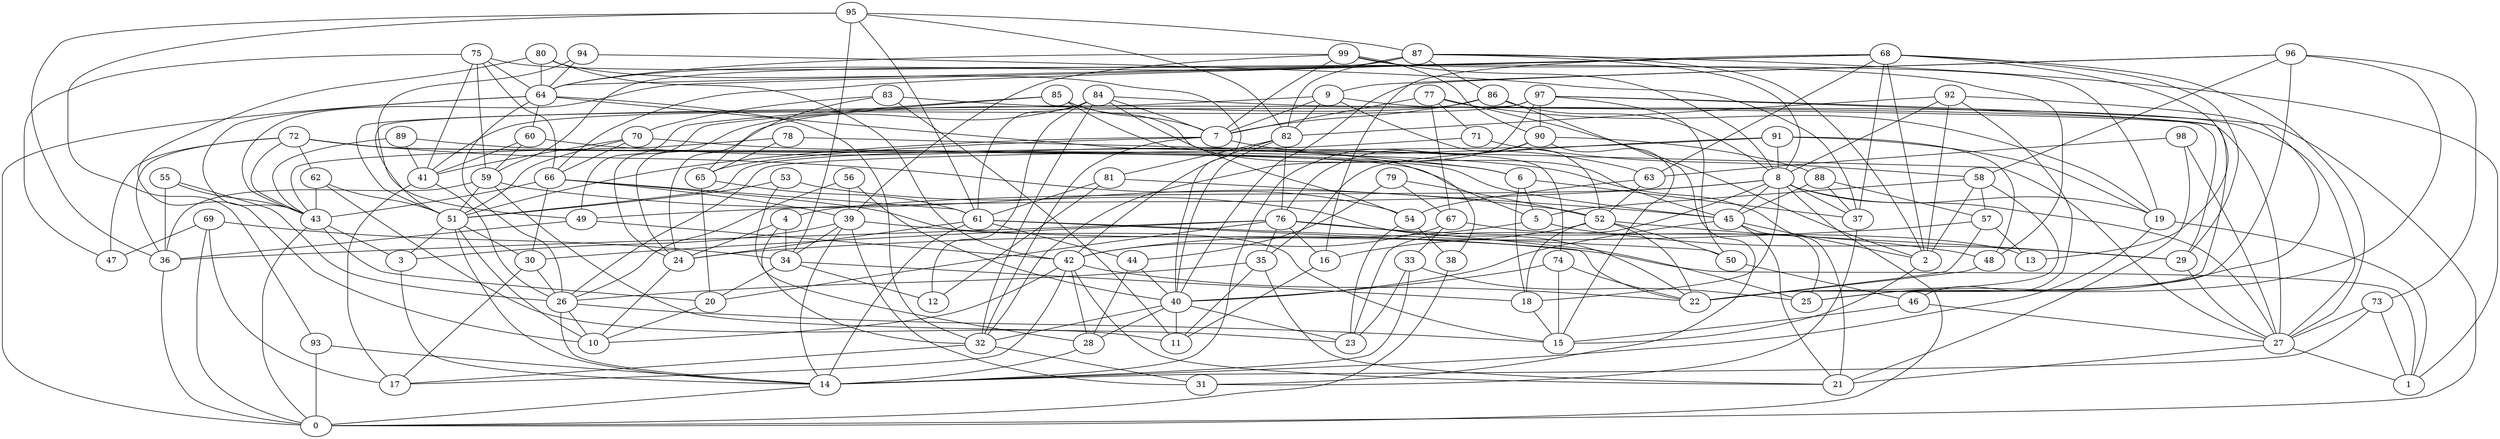 digraph GG_graph {

subgraph G_graph {
edge [color = black]
"60" -> "59" [dir = none]
"60" -> "6" [dir = none]
"60" -> "41" [dir = none]
"78" -> "65" [dir = none]
"78" -> "27" [dir = none]
"78" -> "43" [dir = none]
"49" -> "36" [dir = none]
"49" -> "42" [dir = none]
"83" -> "65" [dir = none]
"83" -> "11" [dir = none]
"83" -> "29" [dir = none]
"83" -> "70" [dir = none]
"87" -> "1" [dir = none]
"87" -> "59" [dir = none]
"87" -> "82" [dir = none]
"87" -> "2" [dir = none]
"87" -> "86" [dir = none]
"87" -> "64" [dir = none]
"87" -> "8" [dir = none]
"89" -> "6" [dir = none]
"89" -> "41" [dir = none]
"89" -> "43" [dir = none]
"88" -> "45" [dir = none]
"88" -> "57" [dir = none]
"88" -> "37" [dir = none]
"98" -> "63" [dir = none]
"98" -> "21" [dir = none]
"98" -> "27" [dir = none]
"79" -> "52" [dir = none]
"79" -> "44" [dir = none]
"79" -> "67" [dir = none]
"56" -> "40" [dir = none]
"56" -> "39" [dir = none]
"56" -> "26" [dir = none]
"26" -> "14" [dir = none]
"26" -> "15" [dir = none]
"26" -> "10" [dir = none]
"41" -> "17" [dir = none]
"41" -> "26" [dir = none]
"74" -> "15" [dir = none]
"74" -> "40" [dir = none]
"74" -> "22" [dir = none]
"2" -> "15" [dir = none]
"97" -> "32" [dir = none]
"97" -> "22" [dir = none]
"97" -> "0" [dir = none]
"97" -> "41" [dir = none]
"97" -> "90" [dir = none]
"97" -> "51" [dir = none]
"97" -> "50" [dir = none]
"71" -> "58" [dir = none]
"71" -> "51" [dir = none]
"53" -> "28" [dir = none]
"53" -> "22" [dir = none]
"53" -> "51" [dir = none]
"52" -> "16" [dir = none]
"52" -> "50" [dir = none]
"52" -> "18" [dir = none]
"52" -> "22" [dir = none]
"52" -> "29" [dir = none]
"92" -> "2" [dir = none]
"92" -> "46" [dir = none]
"92" -> "8" [dir = none]
"92" -> "82" [dir = none]
"92" -> "25" [dir = none]
"82" -> "81" [dir = none]
"82" -> "42" [dir = none]
"82" -> "76" [dir = none]
"82" -> "40" [dir = none]
"68" -> "37" [dir = none]
"68" -> "2" [dir = none]
"68" -> "13" [dir = none]
"68" -> "63" [dir = none]
"68" -> "29" [dir = none]
"68" -> "64" [dir = none]
"68" -> "43" [dir = none]
"68" -> "27" [dir = none]
"68" -> "16" [dir = none]
"68" -> "66" [dir = none]
"94" -> "37" [dir = none]
"94" -> "49" [dir = none]
"94" -> "64" [dir = none]
"70" -> "41" [dir = none]
"70" -> "51" [dir = none]
"70" -> "21" [dir = none]
"70" -> "66" [dir = none]
"66" -> "30" [dir = none]
"66" -> "43" [dir = none]
"66" -> "15" [dir = none]
"66" -> "61" [dir = none]
"66" -> "39" [dir = none]
"93" -> "0" [dir = none]
"93" -> "14" [dir = none]
"9" -> "27" [dir = none]
"9" -> "51" [dir = none]
"9" -> "82" [dir = none]
"9" -> "7" [dir = none]
"9" -> "52" [dir = none]
"39" -> "31" [dir = none]
"39" -> "34" [dir = none]
"39" -> "14" [dir = none]
"39" -> "1" [dir = none]
"39" -> "3" [dir = none]
"90" -> "14" [dir = none]
"90" -> "88" [dir = none]
"90" -> "15" [dir = none]
"90" -> "76" [dir = none]
"6" -> "5" [dir = none]
"6" -> "18" [dir = none]
"6" -> "37" [dir = none]
"33" -> "23" [dir = none]
"33" -> "25" [dir = none]
"33" -> "14" [dir = none]
"48" -> "22" [dir = none]
"51" -> "3" [dir = none]
"51" -> "30" [dir = none]
"51" -> "10" [dir = none]
"51" -> "14" [dir = none]
"20" -> "10" [dir = none]
"86" -> "8" [dir = none]
"86" -> "24" [dir = none]
"86" -> "31" [dir = none]
"86" -> "7" [dir = none]
"55" -> "26" [dir = none]
"55" -> "36" [dir = none]
"55" -> "43" [dir = none]
"3" -> "14" [dir = none]
"62" -> "11" [dir = none]
"62" -> "43" [dir = none]
"62" -> "51" [dir = none]
"58" -> "57" [dir = none]
"58" -> "22" [dir = none]
"58" -> "5" [dir = none]
"58" -> "2" [dir = none]
"30" -> "17" [dir = none]
"30" -> "26" [dir = none]
"84" -> "7" [dir = none]
"84" -> "54" [dir = none]
"84" -> "61" [dir = none]
"84" -> "27" [dir = none]
"84" -> "32" [dir = none]
"84" -> "24" [dir = none]
"84" -> "12" [dir = none]
"18" -> "15" [dir = none]
"73" -> "14" [dir = none]
"73" -> "27" [dir = none]
"73" -> "1" [dir = none]
"77" -> "71" [dir = none]
"77" -> "2" [dir = none]
"77" -> "67" [dir = none]
"77" -> "19" [dir = none]
"77" -> "7" [dir = none]
"63" -> "52" [dir = none]
"63" -> "54" [dir = none]
"64" -> "38" [dir = none]
"64" -> "43" [dir = none]
"64" -> "26" [dir = none]
"64" -> "32" [dir = none]
"64" -> "0" [dir = none]
"64" -> "60" [dir = none]
"34" -> "12" [dir = none]
"34" -> "18" [dir = none]
"34" -> "20" [dir = none]
"14" -> "0" [dir = none]
"46" -> "15" [dir = none]
"46" -> "27" [dir = none]
"37" -> "31" [dir = none]
"91" -> "8" [dir = none]
"91" -> "19" [dir = none]
"91" -> "26" [dir = none]
"91" -> "35" [dir = none]
"91" -> "48" [dir = none]
"40" -> "11" [dir = none]
"40" -> "28" [dir = none]
"40" -> "32" [dir = none]
"40" -> "23" [dir = none]
"36" -> "0" [dir = none]
"28" -> "14" [dir = none]
"7" -> "51" [dir = none]
"7" -> "32" [dir = none]
"7" -> "65" [dir = none]
"7" -> "63" [dir = none]
"65" -> "20" [dir = none]
"65" -> "61" [dir = none]
"72" -> "45" [dir = none]
"72" -> "36" [dir = none]
"72" -> "47" [dir = none]
"72" -> "43" [dir = none]
"72" -> "54" [dir = none]
"72" -> "62" [dir = none]
"72" -> "5" [dir = none]
"35" -> "26" [dir = none]
"35" -> "21" [dir = none]
"35" -> "11" [dir = none]
"8" -> "19" [dir = none]
"8" -> "18" [dir = none]
"8" -> "49" [dir = none]
"8" -> "4" [dir = none]
"8" -> "27" [dir = none]
"8" -> "0" [dir = none]
"8" -> "45" [dir = none]
"8" -> "37" [dir = none]
"8" -> "23" [dir = none]
"29" -> "27" [dir = none]
"99" -> "8" [dir = none]
"99" -> "19" [dir = none]
"99" -> "39" [dir = none]
"99" -> "90" [dir = none]
"99" -> "64" [dir = none]
"99" -> "7" [dir = none]
"27" -> "21" [dir = none]
"27" -> "1" [dir = none]
"44" -> "28" [dir = none]
"44" -> "40" [dir = none]
"5" -> "29" [dir = none]
"5" -> "42" [dir = none]
"54" -> "23" [dir = none]
"54" -> "38" [dir = none]
"76" -> "35" [dir = none]
"76" -> "25" [dir = none]
"76" -> "20" [dir = none]
"76" -> "30" [dir = none]
"76" -> "36" [dir = none]
"76" -> "16" [dir = none]
"76" -> "48" [dir = none]
"75" -> "41" [dir = none]
"75" -> "66" [dir = none]
"75" -> "48" [dir = none]
"75" -> "47" [dir = none]
"75" -> "64" [dir = none]
"75" -> "59" [dir = none]
"96" -> "58" [dir = none]
"96" -> "73" [dir = none]
"96" -> "25" [dir = none]
"96" -> "40" [dir = none]
"96" -> "9" [dir = none]
"96" -> "22" [dir = none]
"43" -> "0" [dir = none]
"43" -> "20" [dir = none]
"43" -> "3" [dir = none]
"32" -> "17" [dir = none]
"32" -> "31" [dir = none]
"16" -> "11" [dir = none]
"61" -> "22" [dir = none]
"61" -> "44" [dir = none]
"61" -> "50" [dir = none]
"61" -> "24" [dir = none]
"61" -> "14" [dir = none]
"38" -> "0" [dir = none]
"67" -> "13" [dir = none]
"67" -> "42" [dir = none]
"67" -> "33" [dir = none]
"59" -> "23" [dir = none]
"59" -> "52" [dir = none]
"59" -> "36" [dir = none]
"59" -> "51" [dir = none]
"50" -> "46" [dir = none]
"85" -> "7" [dir = none]
"85" -> "49" [dir = none]
"85" -> "24" [dir = none]
"85" -> "45" [dir = none]
"85" -> "74" [dir = none]
"19" -> "1" [dir = none]
"19" -> "14" [dir = none]
"69" -> "34" [dir = none]
"69" -> "17" [dir = none]
"69" -> "0" [dir = none]
"69" -> "47" [dir = none]
"81" -> "12" [dir = none]
"81" -> "45" [dir = none]
"81" -> "61" [dir = none]
"95" -> "34" [dir = none]
"95" -> "93" [dir = none]
"95" -> "82" [dir = none]
"95" -> "87" [dir = none]
"95" -> "61" [dir = none]
"95" -> "36" [dir = none]
"80" -> "10" [dir = none]
"80" -> "40" [dir = none]
"80" -> "64" [dir = none]
"80" -> "42" [dir = none]
"42" -> "10" [dir = none]
"42" -> "21" [dir = none]
"42" -> "17" [dir = none]
"42" -> "28" [dir = none]
"42" -> "22" [dir = none]
"4" -> "32" [dir = none]
"4" -> "34" [dir = none]
"4" -> "24" [dir = none]
"24" -> "10" [dir = none]
"57" -> "24" [dir = none]
"57" -> "22" [dir = none]
"57" -> "13" [dir = none]
"45" -> "25" [dir = none]
"45" -> "40" [dir = none]
"45" -> "2" [dir = none]
"45" -> "21" [dir = none]
}

}
